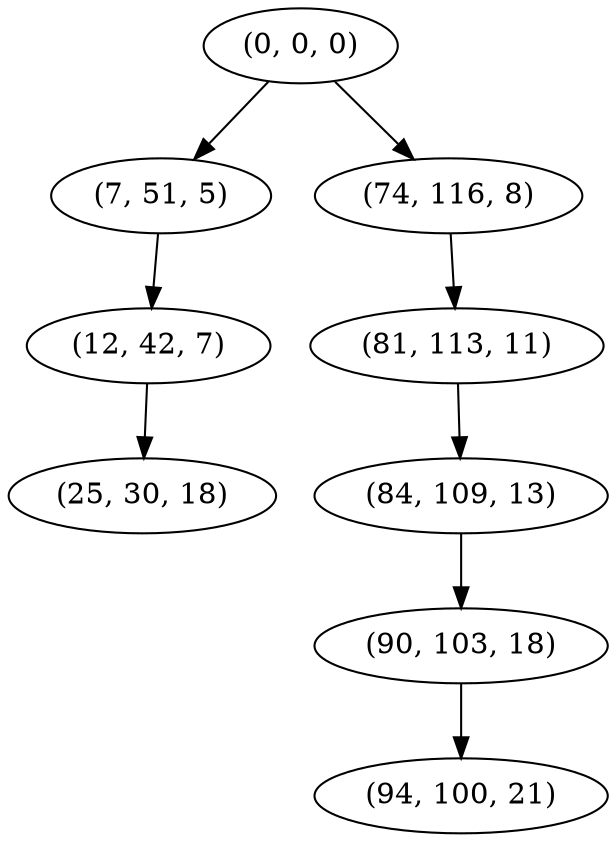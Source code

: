 digraph tree {
    "(0, 0, 0)";
    "(7, 51, 5)";
    "(12, 42, 7)";
    "(25, 30, 18)";
    "(74, 116, 8)";
    "(81, 113, 11)";
    "(84, 109, 13)";
    "(90, 103, 18)";
    "(94, 100, 21)";
    "(0, 0, 0)" -> "(7, 51, 5)";
    "(0, 0, 0)" -> "(74, 116, 8)";
    "(7, 51, 5)" -> "(12, 42, 7)";
    "(12, 42, 7)" -> "(25, 30, 18)";
    "(74, 116, 8)" -> "(81, 113, 11)";
    "(81, 113, 11)" -> "(84, 109, 13)";
    "(84, 109, 13)" -> "(90, 103, 18)";
    "(90, 103, 18)" -> "(94, 100, 21)";
}
